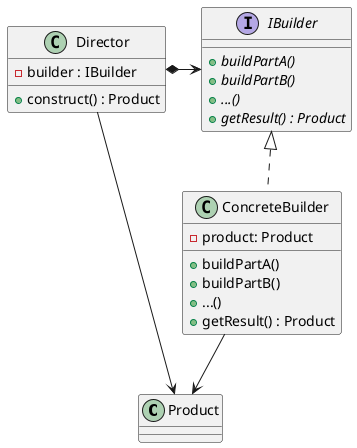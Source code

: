 @startuml Builder_diagram

class Product {
}

class Director {
    + construct() : Product
    - builder : IBuilder
}

interface IBuilder {
    + {abstract} buildPartA()
    + {abstract} buildPartB()
    + {abstract} ...()
    + {abstract} getResult() : Product
}

Director *-> IBuilder
Director --> Product

class ConcreteBuilder {
    + buildPartA()
    + buildPartB()
    + ...()
    + getResult() : Product
    - product: Product
}

IBuilder <|.. ConcreteBuilder
ConcreteBuilder --> Product

@enduml
